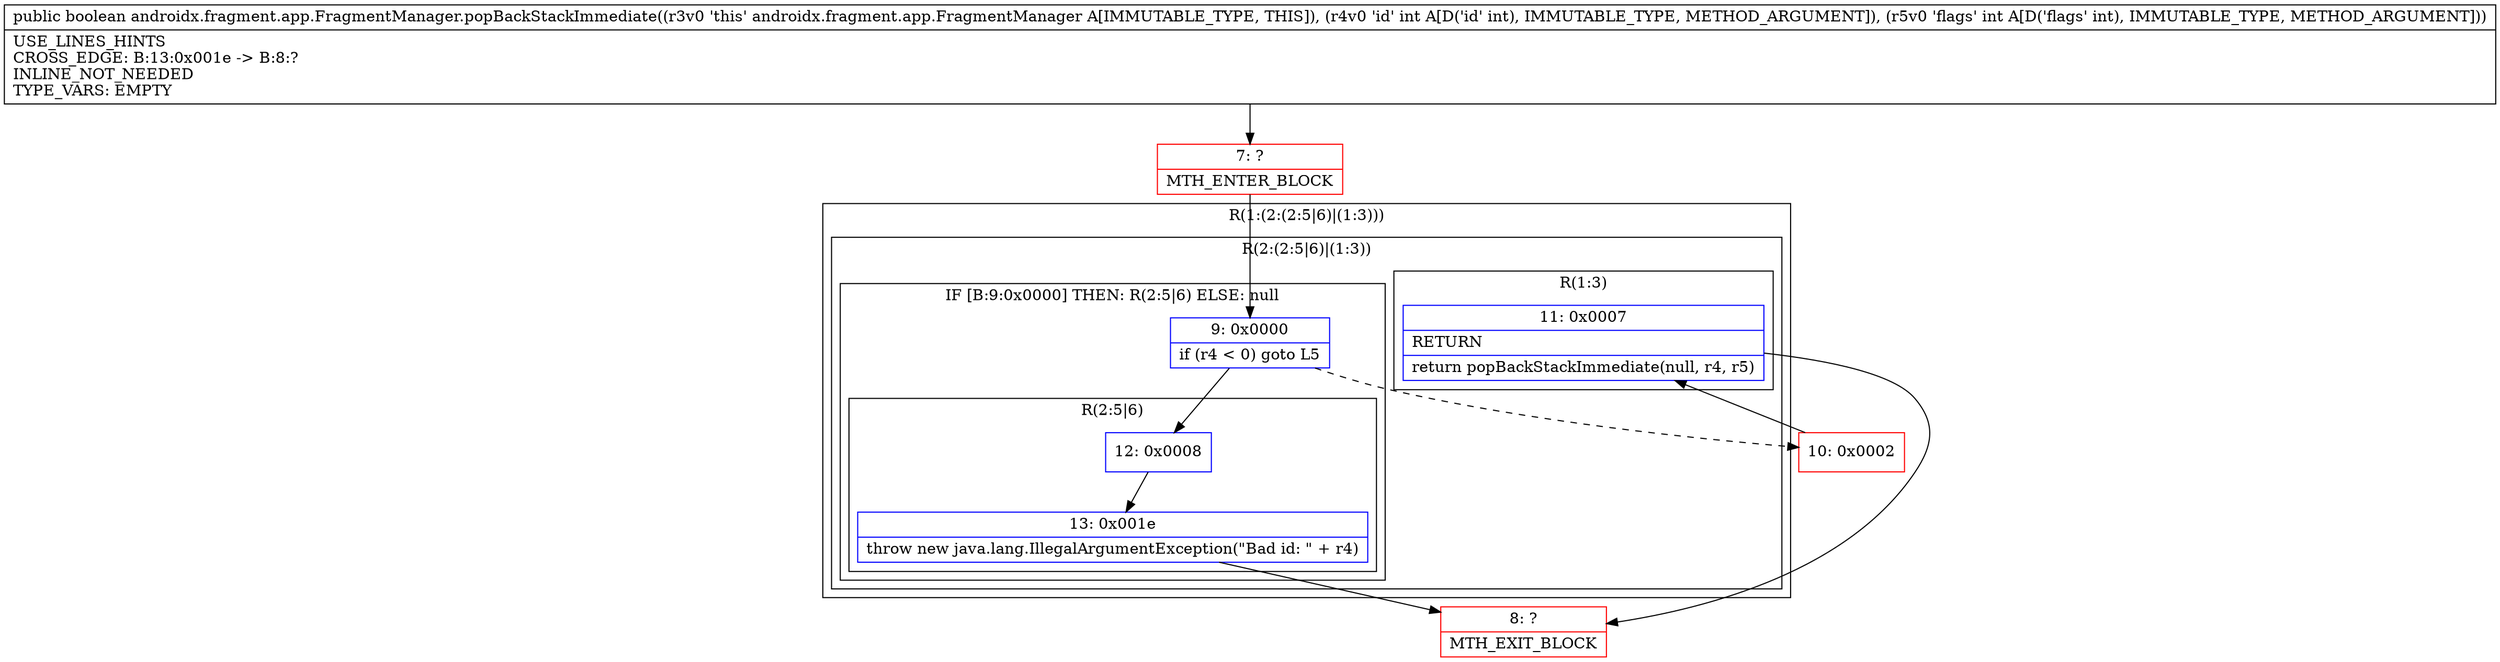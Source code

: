 digraph "CFG forandroidx.fragment.app.FragmentManager.popBackStackImmediate(II)Z" {
subgraph cluster_Region_1228973391 {
label = "R(1:(2:(2:5|6)|(1:3)))";
node [shape=record,color=blue];
subgraph cluster_Region_332939548 {
label = "R(2:(2:5|6)|(1:3))";
node [shape=record,color=blue];
subgraph cluster_IfRegion_1242414748 {
label = "IF [B:9:0x0000] THEN: R(2:5|6) ELSE: null";
node [shape=record,color=blue];
Node_9 [shape=record,label="{9\:\ 0x0000|if (r4 \< 0) goto L5\l}"];
subgraph cluster_Region_257923933 {
label = "R(2:5|6)";
node [shape=record,color=blue];
Node_12 [shape=record,label="{12\:\ 0x0008}"];
Node_13 [shape=record,label="{13\:\ 0x001e|throw new java.lang.IllegalArgumentException(\"Bad id: \" + r4)\l}"];
}
}
subgraph cluster_Region_1132018980 {
label = "R(1:3)";
node [shape=record,color=blue];
Node_11 [shape=record,label="{11\:\ 0x0007|RETURN\l|return popBackStackImmediate(null, r4, r5)\l}"];
}
}
}
Node_7 [shape=record,color=red,label="{7\:\ ?|MTH_ENTER_BLOCK\l}"];
Node_10 [shape=record,color=red,label="{10\:\ 0x0002}"];
Node_8 [shape=record,color=red,label="{8\:\ ?|MTH_EXIT_BLOCK\l}"];
MethodNode[shape=record,label="{public boolean androidx.fragment.app.FragmentManager.popBackStackImmediate((r3v0 'this' androidx.fragment.app.FragmentManager A[IMMUTABLE_TYPE, THIS]), (r4v0 'id' int A[D('id' int), IMMUTABLE_TYPE, METHOD_ARGUMENT]), (r5v0 'flags' int A[D('flags' int), IMMUTABLE_TYPE, METHOD_ARGUMENT]))  | USE_LINES_HINTS\lCROSS_EDGE: B:13:0x001e \-\> B:8:?\lINLINE_NOT_NEEDED\lTYPE_VARS: EMPTY\l}"];
MethodNode -> Node_7;Node_9 -> Node_10[style=dashed];
Node_9 -> Node_12;
Node_12 -> Node_13;
Node_13 -> Node_8;
Node_11 -> Node_8;
Node_7 -> Node_9;
Node_10 -> Node_11;
}

